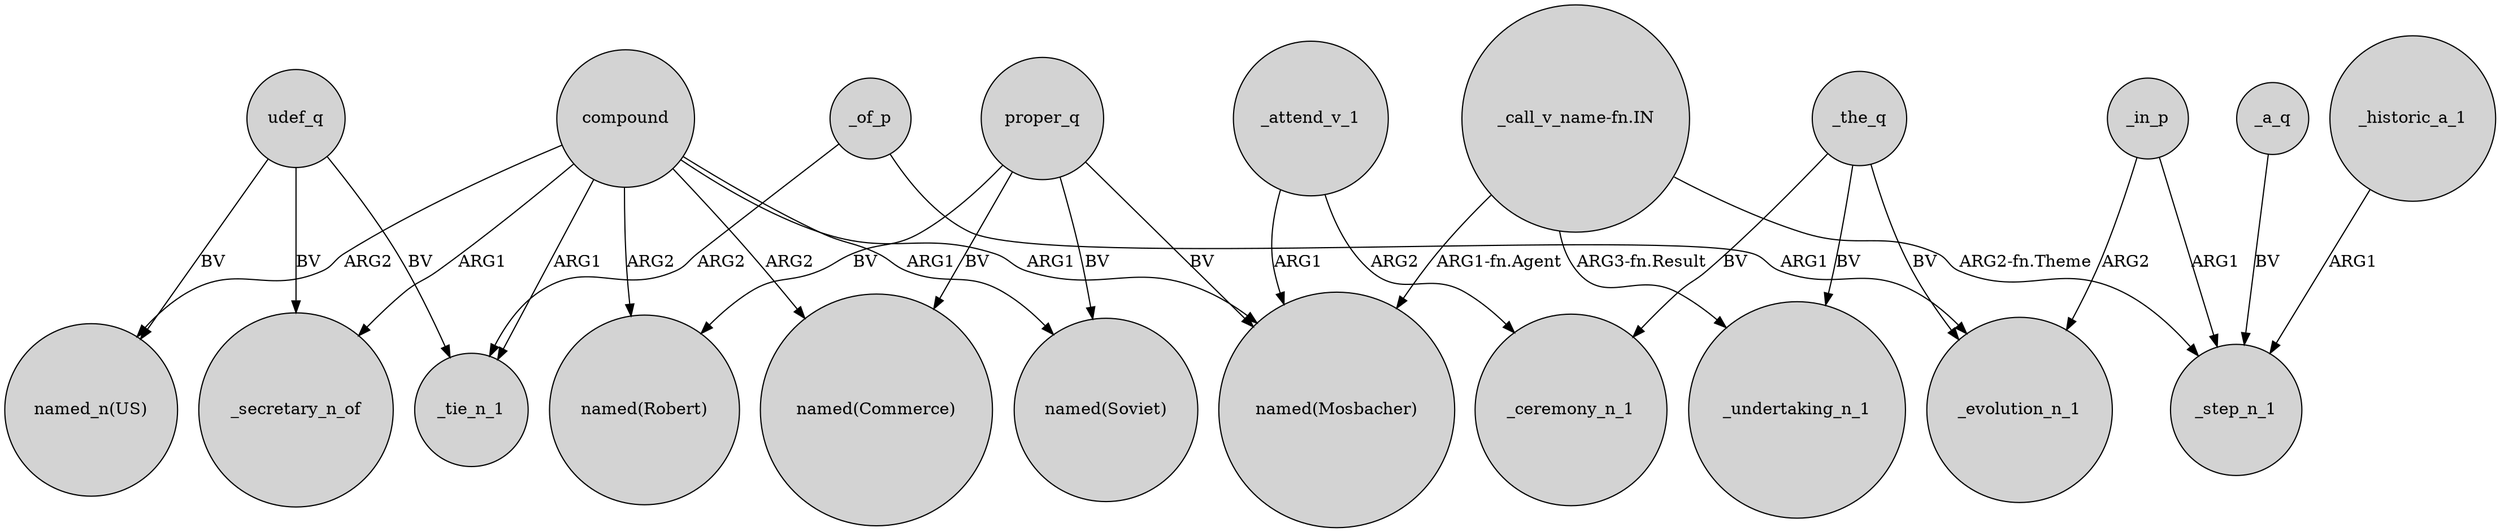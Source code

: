digraph {
	node [shape=circle style=filled]
	udef_q -> _secretary_n_of [label=BV]
	udef_q -> "named_n(US)" [label=BV]
	udef_q -> _tie_n_1 [label=BV]
	compound -> "named(Robert)" [label=ARG2]
	compound -> _tie_n_1 [label=ARG1]
	"_call_v_name-fn.IN" -> _step_n_1 [label="ARG2-fn.Theme"]
	proper_q -> "named(Soviet)" [label=BV]
	_the_q -> _undertaking_n_1 [label=BV]
	compound -> "named_n(US)" [label=ARG2]
	proper_q -> "named(Mosbacher)" [label=BV]
	_a_q -> _step_n_1 [label=BV]
	compound -> "named(Soviet)" [label=ARG1]
	_historic_a_1 -> _step_n_1 [label=ARG1]
	_attend_v_1 -> "named(Mosbacher)" [label=ARG1]
	proper_q -> "named(Robert)" [label=BV]
	_in_p -> _evolution_n_1 [label=ARG2]
	"_call_v_name-fn.IN" -> "named(Mosbacher)" [label="ARG1-fn.Agent"]
	proper_q -> "named(Commerce)" [label=BV]
	_attend_v_1 -> _ceremony_n_1 [label=ARG2]
	_of_p -> _evolution_n_1 [label=ARG1]
	compound -> "named(Mosbacher)" [label=ARG1]
	_of_p -> _tie_n_1 [label=ARG2]
	"_call_v_name-fn.IN" -> _undertaking_n_1 [label="ARG3-fn.Result"]
	_the_q -> _ceremony_n_1 [label=BV]
	_in_p -> _step_n_1 [label=ARG1]
	_the_q -> _evolution_n_1 [label=BV]
	compound -> _secretary_n_of [label=ARG1]
	compound -> "named(Commerce)" [label=ARG2]
}
